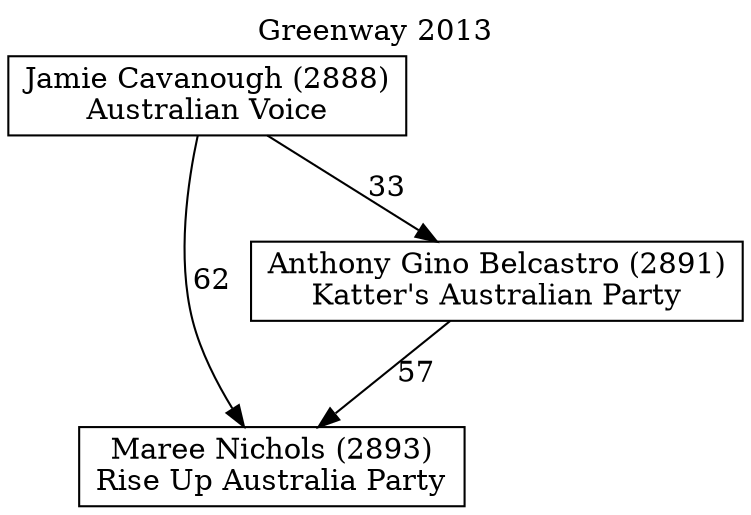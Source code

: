 // House preference flow
digraph "Maree Nichols (2893)_Greenway_2013" {
	graph [label="Greenway 2013" labelloc=t mclimit=10]
	node [shape=box]
	"Maree Nichols (2893)" [label="Maree Nichols (2893)
Rise Up Australia Party"]
	"Anthony Gino Belcastro (2891)" [label="Anthony Gino Belcastro (2891)
Katter's Australian Party"]
	"Jamie Cavanough (2888)" [label="Jamie Cavanough (2888)
Australian Voice"]
	"Anthony Gino Belcastro (2891)" -> "Maree Nichols (2893)" [label=57]
	"Jamie Cavanough (2888)" -> "Anthony Gino Belcastro (2891)" [label=33]
	"Jamie Cavanough (2888)" -> "Maree Nichols (2893)" [label=62]
}
